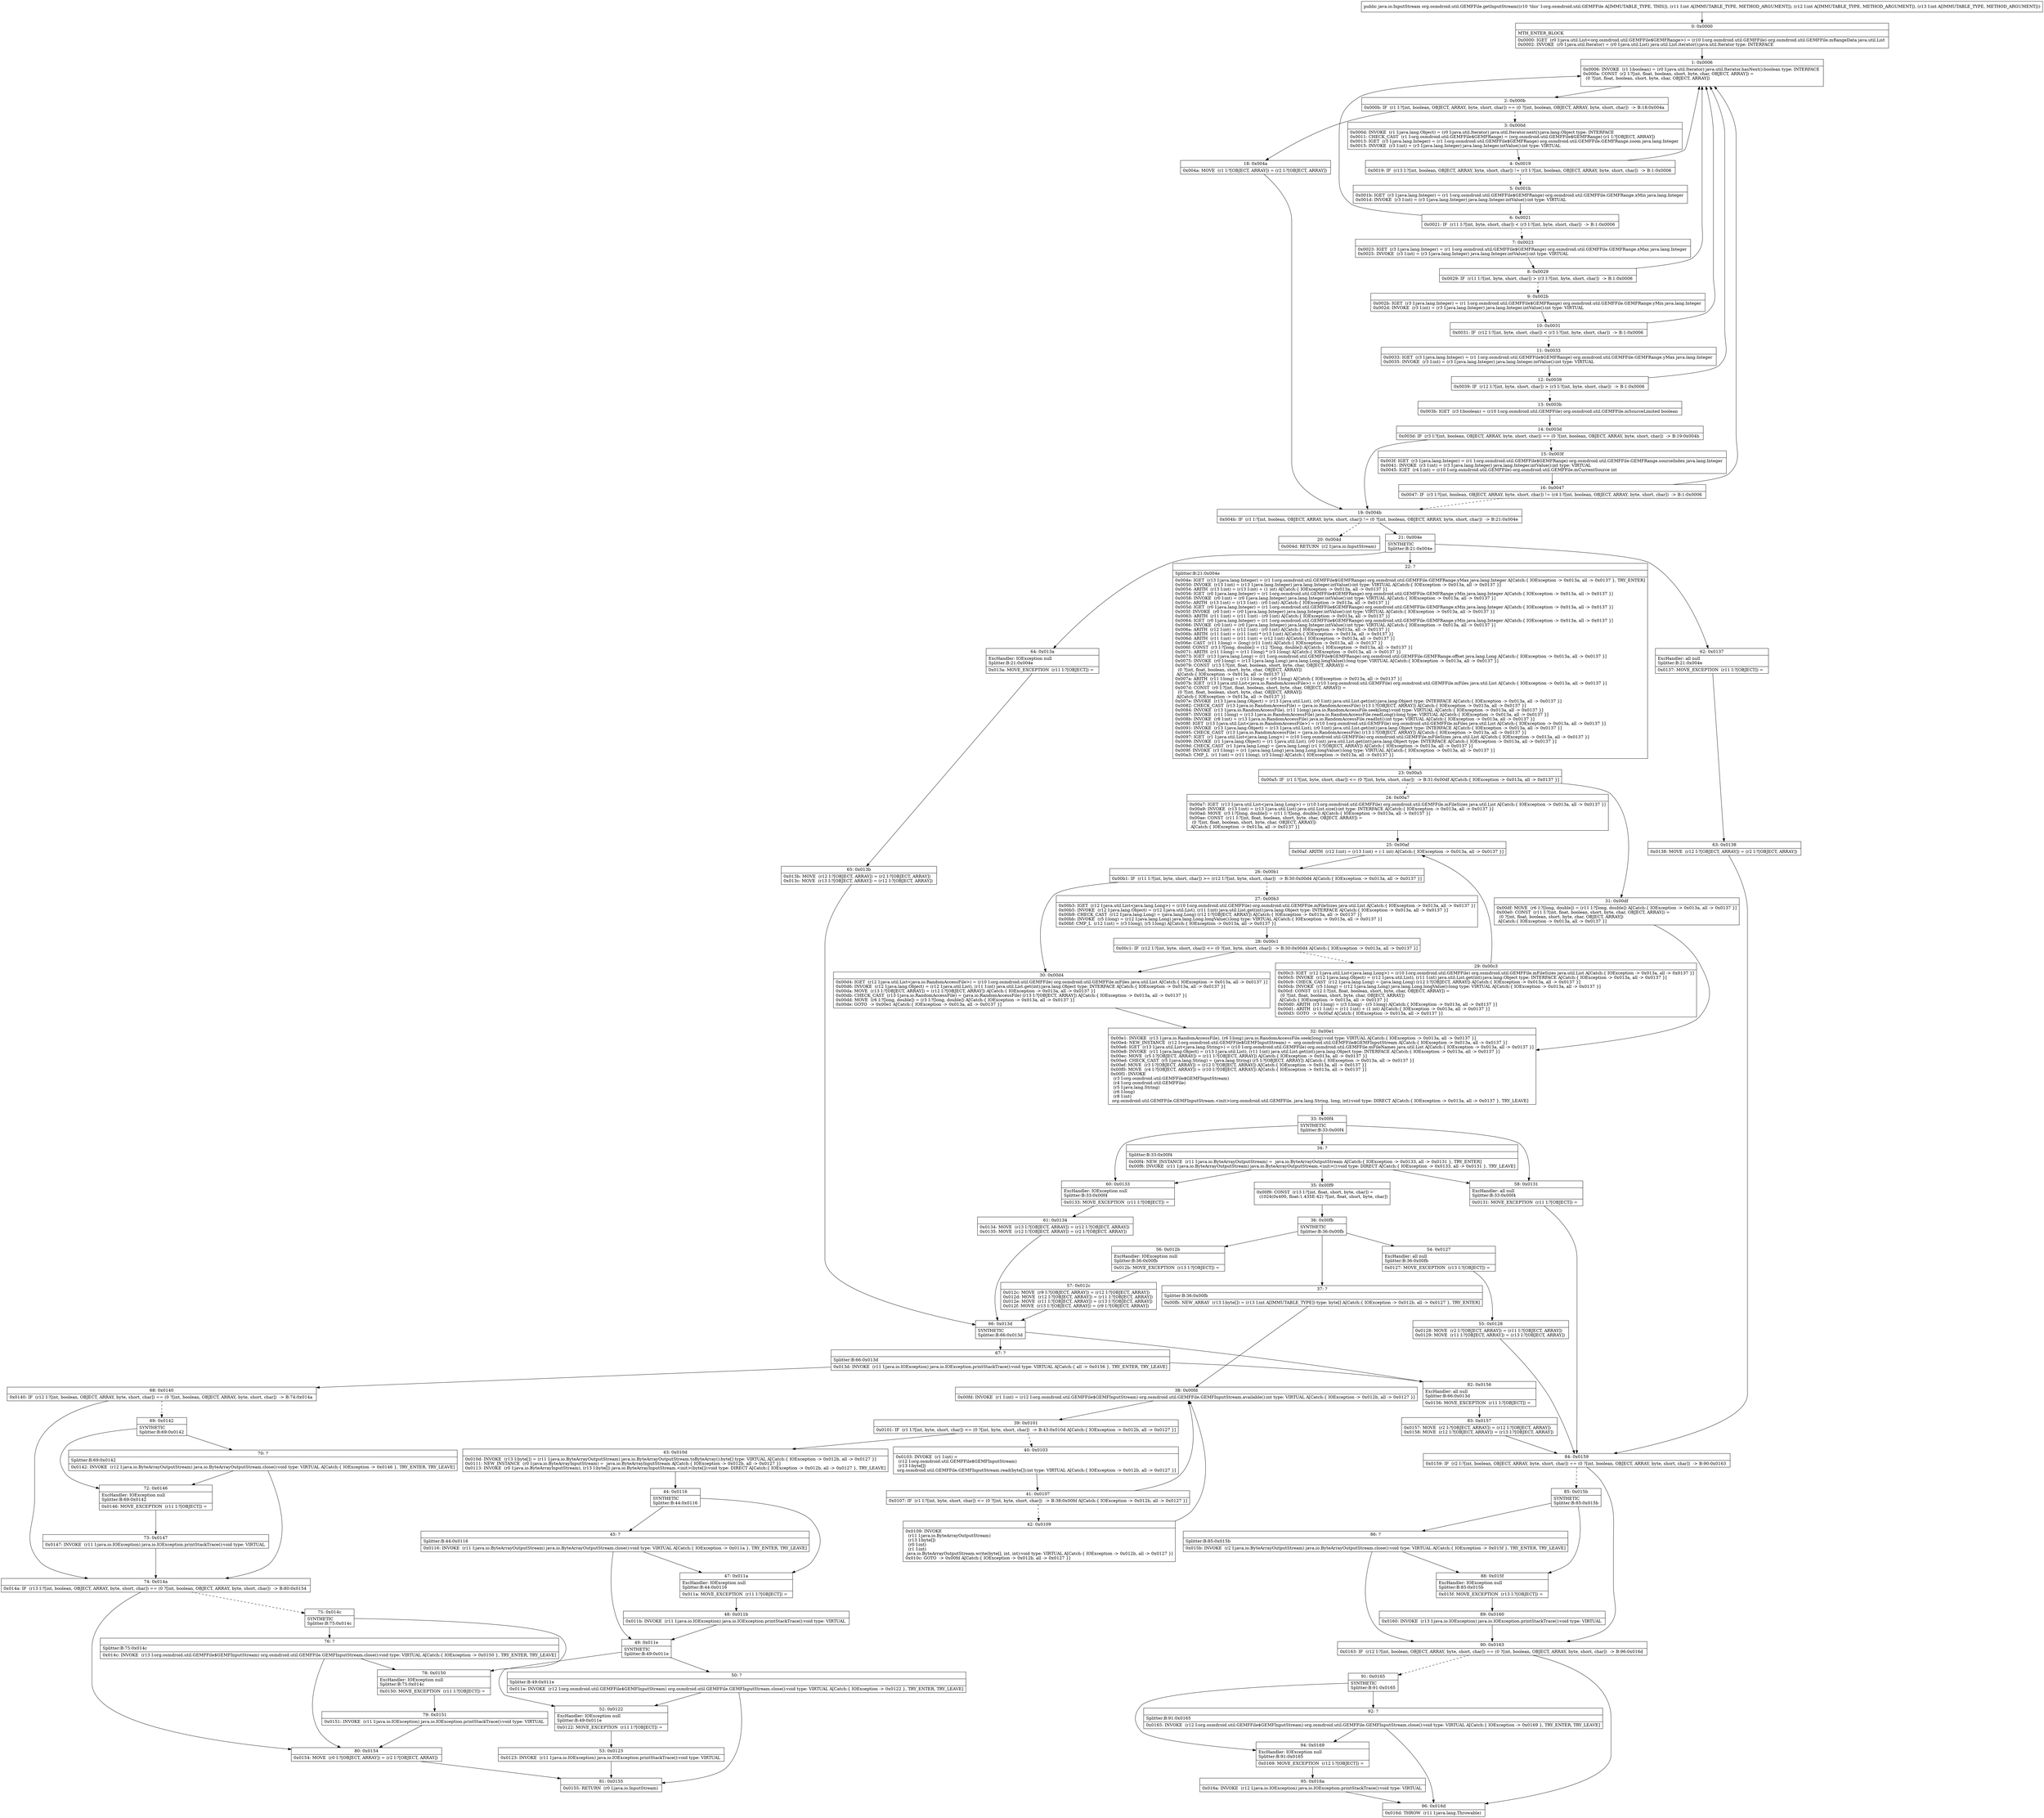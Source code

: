 digraph "CFG fororg.osmdroid.util.GEMFFile.getInputStream(III)Ljava\/io\/InputStream;" {
Node_0 [shape=record,label="{0\:\ 0x0000|MTH_ENTER_BLOCK\l|0x0000: IGET  (r0 I:java.util.List\<org.osmdroid.util.GEMFFile$GEMFRange\>) = (r10 I:org.osmdroid.util.GEMFFile) org.osmdroid.util.GEMFFile.mRangeData java.util.List \l0x0002: INVOKE  (r0 I:java.util.Iterator) = (r0 I:java.util.List) java.util.List.iterator():java.util.Iterator type: INTERFACE \l}"];
Node_1 [shape=record,label="{1\:\ 0x0006|0x0006: INVOKE  (r1 I:boolean) = (r0 I:java.util.Iterator) java.util.Iterator.hasNext():boolean type: INTERFACE \l0x000a: CONST  (r2 I:?[int, float, boolean, short, byte, char, OBJECT, ARRAY]) = \l  (0 ?[int, float, boolean, short, byte, char, OBJECT, ARRAY])\l \l}"];
Node_2 [shape=record,label="{2\:\ 0x000b|0x000b: IF  (r1 I:?[int, boolean, OBJECT, ARRAY, byte, short, char]) == (0 ?[int, boolean, OBJECT, ARRAY, byte, short, char])  \-\> B:18:0x004a \l}"];
Node_3 [shape=record,label="{3\:\ 0x000d|0x000d: INVOKE  (r1 I:java.lang.Object) = (r0 I:java.util.Iterator) java.util.Iterator.next():java.lang.Object type: INTERFACE \l0x0011: CHECK_CAST  (r1 I:org.osmdroid.util.GEMFFile$GEMFRange) = (org.osmdroid.util.GEMFFile$GEMFRange) (r1 I:?[OBJECT, ARRAY]) \l0x0013: IGET  (r3 I:java.lang.Integer) = (r1 I:org.osmdroid.util.GEMFFile$GEMFRange) org.osmdroid.util.GEMFFile.GEMFRange.zoom java.lang.Integer \l0x0015: INVOKE  (r3 I:int) = (r3 I:java.lang.Integer) java.lang.Integer.intValue():int type: VIRTUAL \l}"];
Node_4 [shape=record,label="{4\:\ 0x0019|0x0019: IF  (r13 I:?[int, boolean, OBJECT, ARRAY, byte, short, char]) != (r3 I:?[int, boolean, OBJECT, ARRAY, byte, short, char])  \-\> B:1:0x0006 \l}"];
Node_5 [shape=record,label="{5\:\ 0x001b|0x001b: IGET  (r3 I:java.lang.Integer) = (r1 I:org.osmdroid.util.GEMFFile$GEMFRange) org.osmdroid.util.GEMFFile.GEMFRange.xMin java.lang.Integer \l0x001d: INVOKE  (r3 I:int) = (r3 I:java.lang.Integer) java.lang.Integer.intValue():int type: VIRTUAL \l}"];
Node_6 [shape=record,label="{6\:\ 0x0021|0x0021: IF  (r11 I:?[int, byte, short, char]) \< (r3 I:?[int, byte, short, char])  \-\> B:1:0x0006 \l}"];
Node_7 [shape=record,label="{7\:\ 0x0023|0x0023: IGET  (r3 I:java.lang.Integer) = (r1 I:org.osmdroid.util.GEMFFile$GEMFRange) org.osmdroid.util.GEMFFile.GEMFRange.xMax java.lang.Integer \l0x0025: INVOKE  (r3 I:int) = (r3 I:java.lang.Integer) java.lang.Integer.intValue():int type: VIRTUAL \l}"];
Node_8 [shape=record,label="{8\:\ 0x0029|0x0029: IF  (r11 I:?[int, byte, short, char]) \> (r3 I:?[int, byte, short, char])  \-\> B:1:0x0006 \l}"];
Node_9 [shape=record,label="{9\:\ 0x002b|0x002b: IGET  (r3 I:java.lang.Integer) = (r1 I:org.osmdroid.util.GEMFFile$GEMFRange) org.osmdroid.util.GEMFFile.GEMFRange.yMin java.lang.Integer \l0x002d: INVOKE  (r3 I:int) = (r3 I:java.lang.Integer) java.lang.Integer.intValue():int type: VIRTUAL \l}"];
Node_10 [shape=record,label="{10\:\ 0x0031|0x0031: IF  (r12 I:?[int, byte, short, char]) \< (r3 I:?[int, byte, short, char])  \-\> B:1:0x0006 \l}"];
Node_11 [shape=record,label="{11\:\ 0x0033|0x0033: IGET  (r3 I:java.lang.Integer) = (r1 I:org.osmdroid.util.GEMFFile$GEMFRange) org.osmdroid.util.GEMFFile.GEMFRange.yMax java.lang.Integer \l0x0035: INVOKE  (r3 I:int) = (r3 I:java.lang.Integer) java.lang.Integer.intValue():int type: VIRTUAL \l}"];
Node_12 [shape=record,label="{12\:\ 0x0039|0x0039: IF  (r12 I:?[int, byte, short, char]) \> (r3 I:?[int, byte, short, char])  \-\> B:1:0x0006 \l}"];
Node_13 [shape=record,label="{13\:\ 0x003b|0x003b: IGET  (r3 I:boolean) = (r10 I:org.osmdroid.util.GEMFFile) org.osmdroid.util.GEMFFile.mSourceLimited boolean \l}"];
Node_14 [shape=record,label="{14\:\ 0x003d|0x003d: IF  (r3 I:?[int, boolean, OBJECT, ARRAY, byte, short, char]) == (0 ?[int, boolean, OBJECT, ARRAY, byte, short, char])  \-\> B:19:0x004b \l}"];
Node_15 [shape=record,label="{15\:\ 0x003f|0x003f: IGET  (r3 I:java.lang.Integer) = (r1 I:org.osmdroid.util.GEMFFile$GEMFRange) org.osmdroid.util.GEMFFile.GEMFRange.sourceIndex java.lang.Integer \l0x0041: INVOKE  (r3 I:int) = (r3 I:java.lang.Integer) java.lang.Integer.intValue():int type: VIRTUAL \l0x0045: IGET  (r4 I:int) = (r10 I:org.osmdroid.util.GEMFFile) org.osmdroid.util.GEMFFile.mCurrentSource int \l}"];
Node_16 [shape=record,label="{16\:\ 0x0047|0x0047: IF  (r3 I:?[int, boolean, OBJECT, ARRAY, byte, short, char]) != (r4 I:?[int, boolean, OBJECT, ARRAY, byte, short, char])  \-\> B:1:0x0006 \l}"];
Node_18 [shape=record,label="{18\:\ 0x004a|0x004a: MOVE  (r1 I:?[OBJECT, ARRAY]) = (r2 I:?[OBJECT, ARRAY]) \l}"];
Node_19 [shape=record,label="{19\:\ 0x004b|0x004b: IF  (r1 I:?[int, boolean, OBJECT, ARRAY, byte, short, char]) != (0 ?[int, boolean, OBJECT, ARRAY, byte, short, char])  \-\> B:21:0x004e \l}"];
Node_20 [shape=record,label="{20\:\ 0x004d|0x004d: RETURN  (r2 I:java.io.InputStream) \l}"];
Node_21 [shape=record,label="{21\:\ 0x004e|SYNTHETIC\lSplitter:B:21:0x004e\l}"];
Node_22 [shape=record,label="{22\:\ ?|Splitter:B:21:0x004e\l|0x004e: IGET  (r13 I:java.lang.Integer) = (r1 I:org.osmdroid.util.GEMFFile$GEMFRange) org.osmdroid.util.GEMFFile.GEMFRange.yMax java.lang.Integer A[Catch:\{ IOException \-\> 0x013a, all \-\> 0x0137 \}, TRY_ENTER]\l0x0050: INVOKE  (r13 I:int) = (r13 I:java.lang.Integer) java.lang.Integer.intValue():int type: VIRTUAL A[Catch:\{ IOException \-\> 0x013a, all \-\> 0x0137 \}]\l0x0054: ARITH  (r13 I:int) = (r13 I:int) + (1 int) A[Catch:\{ IOException \-\> 0x013a, all \-\> 0x0137 \}]\l0x0056: IGET  (r0 I:java.lang.Integer) = (r1 I:org.osmdroid.util.GEMFFile$GEMFRange) org.osmdroid.util.GEMFFile.GEMFRange.yMin java.lang.Integer A[Catch:\{ IOException \-\> 0x013a, all \-\> 0x0137 \}]\l0x0058: INVOKE  (r0 I:int) = (r0 I:java.lang.Integer) java.lang.Integer.intValue():int type: VIRTUAL A[Catch:\{ IOException \-\> 0x013a, all \-\> 0x0137 \}]\l0x005c: ARITH  (r13 I:int) = (r13 I:int) \- (r0 I:int) A[Catch:\{ IOException \-\> 0x013a, all \-\> 0x0137 \}]\l0x005d: IGET  (r0 I:java.lang.Integer) = (r1 I:org.osmdroid.util.GEMFFile$GEMFRange) org.osmdroid.util.GEMFFile.GEMFRange.xMin java.lang.Integer A[Catch:\{ IOException \-\> 0x013a, all \-\> 0x0137 \}]\l0x005f: INVOKE  (r0 I:int) = (r0 I:java.lang.Integer) java.lang.Integer.intValue():int type: VIRTUAL A[Catch:\{ IOException \-\> 0x013a, all \-\> 0x0137 \}]\l0x0063: ARITH  (r11 I:int) = (r11 I:int) \- (r0 I:int) A[Catch:\{ IOException \-\> 0x013a, all \-\> 0x0137 \}]\l0x0064: IGET  (r0 I:java.lang.Integer) = (r1 I:org.osmdroid.util.GEMFFile$GEMFRange) org.osmdroid.util.GEMFFile.GEMFRange.yMin java.lang.Integer A[Catch:\{ IOException \-\> 0x013a, all \-\> 0x0137 \}]\l0x0066: INVOKE  (r0 I:int) = (r0 I:java.lang.Integer) java.lang.Integer.intValue():int type: VIRTUAL A[Catch:\{ IOException \-\> 0x013a, all \-\> 0x0137 \}]\l0x006a: ARITH  (r12 I:int) = (r12 I:int) \- (r0 I:int) A[Catch:\{ IOException \-\> 0x013a, all \-\> 0x0137 \}]\l0x006b: ARITH  (r11 I:int) = (r11 I:int) * (r13 I:int) A[Catch:\{ IOException \-\> 0x013a, all \-\> 0x0137 \}]\l0x006d: ARITH  (r11 I:int) = (r11 I:int) + (r12 I:int) A[Catch:\{ IOException \-\> 0x013a, all \-\> 0x0137 \}]\l0x006e: CAST  (r11 I:long) = (long) (r11 I:int) A[Catch:\{ IOException \-\> 0x013a, all \-\> 0x0137 \}]\l0x006f: CONST  (r3 I:?[long, double]) = (12 ?[long, double]) A[Catch:\{ IOException \-\> 0x013a, all \-\> 0x0137 \}]\l0x0071: ARITH  (r11 I:long) = (r11 I:long) * (r3 I:long) A[Catch:\{ IOException \-\> 0x013a, all \-\> 0x0137 \}]\l0x0073: IGET  (r13 I:java.lang.Long) = (r1 I:org.osmdroid.util.GEMFFile$GEMFRange) org.osmdroid.util.GEMFFile.GEMFRange.offset java.lang.Long A[Catch:\{ IOException \-\> 0x013a, all \-\> 0x0137 \}]\l0x0075: INVOKE  (r0 I:long) = (r13 I:java.lang.Long) java.lang.Long.longValue():long type: VIRTUAL A[Catch:\{ IOException \-\> 0x013a, all \-\> 0x0137 \}]\l0x0079: CONST  (r13 I:?[int, float, boolean, short, byte, char, OBJECT, ARRAY]) = \l  (0 ?[int, float, boolean, short, byte, char, OBJECT, ARRAY])\l A[Catch:\{ IOException \-\> 0x013a, all \-\> 0x0137 \}]\l0x007a: ARITH  (r11 I:long) = (r11 I:long) + (r0 I:long) A[Catch:\{ IOException \-\> 0x013a, all \-\> 0x0137 \}]\l0x007b: IGET  (r13 I:java.util.List\<java.io.RandomAccessFile\>) = (r10 I:org.osmdroid.util.GEMFFile) org.osmdroid.util.GEMFFile.mFiles java.util.List A[Catch:\{ IOException \-\> 0x013a, all \-\> 0x0137 \}]\l0x007d: CONST  (r0 I:?[int, float, boolean, short, byte, char, OBJECT, ARRAY]) = \l  (0 ?[int, float, boolean, short, byte, char, OBJECT, ARRAY])\l A[Catch:\{ IOException \-\> 0x013a, all \-\> 0x0137 \}]\l0x007e: INVOKE  (r13 I:java.lang.Object) = (r13 I:java.util.List), (r0 I:int) java.util.List.get(int):java.lang.Object type: INTERFACE A[Catch:\{ IOException \-\> 0x013a, all \-\> 0x0137 \}]\l0x0082: CHECK_CAST  (r13 I:java.io.RandomAccessFile) = (java.io.RandomAccessFile) (r13 I:?[OBJECT, ARRAY]) A[Catch:\{ IOException \-\> 0x013a, all \-\> 0x0137 \}]\l0x0084: INVOKE  (r13 I:java.io.RandomAccessFile), (r11 I:long) java.io.RandomAccessFile.seek(long):void type: VIRTUAL A[Catch:\{ IOException \-\> 0x013a, all \-\> 0x0137 \}]\l0x0087: INVOKE  (r11 I:long) = (r13 I:java.io.RandomAccessFile) java.io.RandomAccessFile.readLong():long type: VIRTUAL A[Catch:\{ IOException \-\> 0x013a, all \-\> 0x0137 \}]\l0x008b: INVOKE  (r8 I:int) = (r13 I:java.io.RandomAccessFile) java.io.RandomAccessFile.readInt():int type: VIRTUAL A[Catch:\{ IOException \-\> 0x013a, all \-\> 0x0137 \}]\l0x008f: IGET  (r13 I:java.util.List\<java.io.RandomAccessFile\>) = (r10 I:org.osmdroid.util.GEMFFile) org.osmdroid.util.GEMFFile.mFiles java.util.List A[Catch:\{ IOException \-\> 0x013a, all \-\> 0x0137 \}]\l0x0091: INVOKE  (r13 I:java.lang.Object) = (r13 I:java.util.List), (r0 I:int) java.util.List.get(int):java.lang.Object type: INTERFACE A[Catch:\{ IOException \-\> 0x013a, all \-\> 0x0137 \}]\l0x0095: CHECK_CAST  (r13 I:java.io.RandomAccessFile) = (java.io.RandomAccessFile) (r13 I:?[OBJECT, ARRAY]) A[Catch:\{ IOException \-\> 0x013a, all \-\> 0x0137 \}]\l0x0097: IGET  (r1 I:java.util.List\<java.lang.Long\>) = (r10 I:org.osmdroid.util.GEMFFile) org.osmdroid.util.GEMFFile.mFileSizes java.util.List A[Catch:\{ IOException \-\> 0x013a, all \-\> 0x0137 \}]\l0x0099: INVOKE  (r1 I:java.lang.Object) = (r1 I:java.util.List), (r0 I:int) java.util.List.get(int):java.lang.Object type: INTERFACE A[Catch:\{ IOException \-\> 0x013a, all \-\> 0x0137 \}]\l0x009d: CHECK_CAST  (r1 I:java.lang.Long) = (java.lang.Long) (r1 I:?[OBJECT, ARRAY]) A[Catch:\{ IOException \-\> 0x013a, all \-\> 0x0137 \}]\l0x009f: INVOKE  (r3 I:long) = (r1 I:java.lang.Long) java.lang.Long.longValue():long type: VIRTUAL A[Catch:\{ IOException \-\> 0x013a, all \-\> 0x0137 \}]\l0x00a3: CMP_L  (r1 I:int) = (r11 I:long), (r3 I:long) A[Catch:\{ IOException \-\> 0x013a, all \-\> 0x0137 \}]\l}"];
Node_23 [shape=record,label="{23\:\ 0x00a5|0x00a5: IF  (r1 I:?[int, byte, short, char]) \<= (0 ?[int, byte, short, char])  \-\> B:31:0x00df A[Catch:\{ IOException \-\> 0x013a, all \-\> 0x0137 \}]\l}"];
Node_24 [shape=record,label="{24\:\ 0x00a7|0x00a7: IGET  (r13 I:java.util.List\<java.lang.Long\>) = (r10 I:org.osmdroid.util.GEMFFile) org.osmdroid.util.GEMFFile.mFileSizes java.util.List A[Catch:\{ IOException \-\> 0x013a, all \-\> 0x0137 \}]\l0x00a9: INVOKE  (r13 I:int) = (r13 I:java.util.List) java.util.List.size():int type: INTERFACE A[Catch:\{ IOException \-\> 0x013a, all \-\> 0x0137 \}]\l0x00ad: MOVE  (r3 I:?[long, double]) = (r11 I:?[long, double]) A[Catch:\{ IOException \-\> 0x013a, all \-\> 0x0137 \}]\l0x00ae: CONST  (r11 I:?[int, float, boolean, short, byte, char, OBJECT, ARRAY]) = \l  (0 ?[int, float, boolean, short, byte, char, OBJECT, ARRAY])\l A[Catch:\{ IOException \-\> 0x013a, all \-\> 0x0137 \}]\l}"];
Node_25 [shape=record,label="{25\:\ 0x00af|0x00af: ARITH  (r12 I:int) = (r13 I:int) + (\-1 int) A[Catch:\{ IOException \-\> 0x013a, all \-\> 0x0137 \}]\l}"];
Node_26 [shape=record,label="{26\:\ 0x00b1|0x00b1: IF  (r11 I:?[int, byte, short, char]) \>= (r12 I:?[int, byte, short, char])  \-\> B:30:0x00d4 A[Catch:\{ IOException \-\> 0x013a, all \-\> 0x0137 \}]\l}"];
Node_27 [shape=record,label="{27\:\ 0x00b3|0x00b3: IGET  (r12 I:java.util.List\<java.lang.Long\>) = (r10 I:org.osmdroid.util.GEMFFile) org.osmdroid.util.GEMFFile.mFileSizes java.util.List A[Catch:\{ IOException \-\> 0x013a, all \-\> 0x0137 \}]\l0x00b5: INVOKE  (r12 I:java.lang.Object) = (r12 I:java.util.List), (r11 I:int) java.util.List.get(int):java.lang.Object type: INTERFACE A[Catch:\{ IOException \-\> 0x013a, all \-\> 0x0137 \}]\l0x00b9: CHECK_CAST  (r12 I:java.lang.Long) = (java.lang.Long) (r12 I:?[OBJECT, ARRAY]) A[Catch:\{ IOException \-\> 0x013a, all \-\> 0x0137 \}]\l0x00bb: INVOKE  (r5 I:long) = (r12 I:java.lang.Long) java.lang.Long.longValue():long type: VIRTUAL A[Catch:\{ IOException \-\> 0x013a, all \-\> 0x0137 \}]\l0x00bf: CMP_L  (r12 I:int) = (r3 I:long), (r5 I:long) A[Catch:\{ IOException \-\> 0x013a, all \-\> 0x0137 \}]\l}"];
Node_28 [shape=record,label="{28\:\ 0x00c1|0x00c1: IF  (r12 I:?[int, byte, short, char]) \<= (0 ?[int, byte, short, char])  \-\> B:30:0x00d4 A[Catch:\{ IOException \-\> 0x013a, all \-\> 0x0137 \}]\l}"];
Node_29 [shape=record,label="{29\:\ 0x00c3|0x00c3: IGET  (r12 I:java.util.List\<java.lang.Long\>) = (r10 I:org.osmdroid.util.GEMFFile) org.osmdroid.util.GEMFFile.mFileSizes java.util.List A[Catch:\{ IOException \-\> 0x013a, all \-\> 0x0137 \}]\l0x00c5: INVOKE  (r12 I:java.lang.Object) = (r12 I:java.util.List), (r11 I:int) java.util.List.get(int):java.lang.Object type: INTERFACE A[Catch:\{ IOException \-\> 0x013a, all \-\> 0x0137 \}]\l0x00c9: CHECK_CAST  (r12 I:java.lang.Long) = (java.lang.Long) (r12 I:?[OBJECT, ARRAY]) A[Catch:\{ IOException \-\> 0x013a, all \-\> 0x0137 \}]\l0x00cb: INVOKE  (r5 I:long) = (r12 I:java.lang.Long) java.lang.Long.longValue():long type: VIRTUAL A[Catch:\{ IOException \-\> 0x013a, all \-\> 0x0137 \}]\l0x00cf: CONST  (r12 I:?[int, float, boolean, short, byte, char, OBJECT, ARRAY]) = \l  (0 ?[int, float, boolean, short, byte, char, OBJECT, ARRAY])\l A[Catch:\{ IOException \-\> 0x013a, all \-\> 0x0137 \}]\l0x00d0: ARITH  (r3 I:long) = (r3 I:long) \- (r5 I:long) A[Catch:\{ IOException \-\> 0x013a, all \-\> 0x0137 \}]\l0x00d1: ARITH  (r11 I:int) = (r11 I:int) + (1 int) A[Catch:\{ IOException \-\> 0x013a, all \-\> 0x0137 \}]\l0x00d3: GOTO  \-\> 0x00af A[Catch:\{ IOException \-\> 0x013a, all \-\> 0x0137 \}]\l}"];
Node_30 [shape=record,label="{30\:\ 0x00d4|0x00d4: IGET  (r12 I:java.util.List\<java.io.RandomAccessFile\>) = (r10 I:org.osmdroid.util.GEMFFile) org.osmdroid.util.GEMFFile.mFiles java.util.List A[Catch:\{ IOException \-\> 0x013a, all \-\> 0x0137 \}]\l0x00d6: INVOKE  (r12 I:java.lang.Object) = (r12 I:java.util.List), (r11 I:int) java.util.List.get(int):java.lang.Object type: INTERFACE A[Catch:\{ IOException \-\> 0x013a, all \-\> 0x0137 \}]\l0x00da: MOVE  (r13 I:?[OBJECT, ARRAY]) = (r12 I:?[OBJECT, ARRAY]) A[Catch:\{ IOException \-\> 0x013a, all \-\> 0x0137 \}]\l0x00db: CHECK_CAST  (r13 I:java.io.RandomAccessFile) = (java.io.RandomAccessFile) (r13 I:?[OBJECT, ARRAY]) A[Catch:\{ IOException \-\> 0x013a, all \-\> 0x0137 \}]\l0x00dd: MOVE  (r6 I:?[long, double]) = (r3 I:?[long, double]) A[Catch:\{ IOException \-\> 0x013a, all \-\> 0x0137 \}]\l0x00de: GOTO  \-\> 0x00e1 A[Catch:\{ IOException \-\> 0x013a, all \-\> 0x0137 \}]\l}"];
Node_31 [shape=record,label="{31\:\ 0x00df|0x00df: MOVE  (r6 I:?[long, double]) = (r11 I:?[long, double]) A[Catch:\{ IOException \-\> 0x013a, all \-\> 0x0137 \}]\l0x00e0: CONST  (r11 I:?[int, float, boolean, short, byte, char, OBJECT, ARRAY]) = \l  (0 ?[int, float, boolean, short, byte, char, OBJECT, ARRAY])\l A[Catch:\{ IOException \-\> 0x013a, all \-\> 0x0137 \}]\l}"];
Node_32 [shape=record,label="{32\:\ 0x00e1|0x00e1: INVOKE  (r13 I:java.io.RandomAccessFile), (r6 I:long) java.io.RandomAccessFile.seek(long):void type: VIRTUAL A[Catch:\{ IOException \-\> 0x013a, all \-\> 0x0137 \}]\l0x00e4: NEW_INSTANCE  (r12 I:org.osmdroid.util.GEMFFile$GEMFInputStream) =  org.osmdroid.util.GEMFFile$GEMFInputStream A[Catch:\{ IOException \-\> 0x013a, all \-\> 0x0137 \}]\l0x00e6: IGET  (r13 I:java.util.List\<java.lang.String\>) = (r10 I:org.osmdroid.util.GEMFFile) org.osmdroid.util.GEMFFile.mFileNames java.util.List A[Catch:\{ IOException \-\> 0x013a, all \-\> 0x0137 \}]\l0x00e8: INVOKE  (r11 I:java.lang.Object) = (r13 I:java.util.List), (r11 I:int) java.util.List.get(int):java.lang.Object type: INTERFACE A[Catch:\{ IOException \-\> 0x013a, all \-\> 0x0137 \}]\l0x00ec: MOVE  (r5 I:?[OBJECT, ARRAY]) = (r11 I:?[OBJECT, ARRAY]) A[Catch:\{ IOException \-\> 0x013a, all \-\> 0x0137 \}]\l0x00ed: CHECK_CAST  (r5 I:java.lang.String) = (java.lang.String) (r5 I:?[OBJECT, ARRAY]) A[Catch:\{ IOException \-\> 0x013a, all \-\> 0x0137 \}]\l0x00ef: MOVE  (r3 I:?[OBJECT, ARRAY]) = (r12 I:?[OBJECT, ARRAY]) A[Catch:\{ IOException \-\> 0x013a, all \-\> 0x0137 \}]\l0x00f0: MOVE  (r4 I:?[OBJECT, ARRAY]) = (r10 I:?[OBJECT, ARRAY]) A[Catch:\{ IOException \-\> 0x013a, all \-\> 0x0137 \}]\l0x00f1: INVOKE  \l  (r3 I:org.osmdroid.util.GEMFFile$GEMFInputStream)\l  (r4 I:org.osmdroid.util.GEMFFile)\l  (r5 I:java.lang.String)\l  (r6 I:long)\l  (r8 I:int)\l org.osmdroid.util.GEMFFile.GEMFInputStream.\<init\>(org.osmdroid.util.GEMFFile, java.lang.String, long, int):void type: DIRECT A[Catch:\{ IOException \-\> 0x013a, all \-\> 0x0137 \}, TRY_LEAVE]\l}"];
Node_33 [shape=record,label="{33\:\ 0x00f4|SYNTHETIC\lSplitter:B:33:0x00f4\l}"];
Node_34 [shape=record,label="{34\:\ ?|Splitter:B:33:0x00f4\l|0x00f4: NEW_INSTANCE  (r11 I:java.io.ByteArrayOutputStream) =  java.io.ByteArrayOutputStream A[Catch:\{ IOException \-\> 0x0133, all \-\> 0x0131 \}, TRY_ENTER]\l0x00f6: INVOKE  (r11 I:java.io.ByteArrayOutputStream) java.io.ByteArrayOutputStream.\<init\>():void type: DIRECT A[Catch:\{ IOException \-\> 0x0133, all \-\> 0x0131 \}, TRY_LEAVE]\l}"];
Node_35 [shape=record,label="{35\:\ 0x00f9|0x00f9: CONST  (r13 I:?[int, float, short, byte, char]) = \l  (1024(0x400, float:1.435E\-42) ?[int, float, short, byte, char])\l \l}"];
Node_36 [shape=record,label="{36\:\ 0x00fb|SYNTHETIC\lSplitter:B:36:0x00fb\l}"];
Node_37 [shape=record,label="{37\:\ ?|Splitter:B:36:0x00fb\l|0x00fb: NEW_ARRAY  (r13 I:byte[]) = (r13 I:int A[IMMUTABLE_TYPE]) type: byte[] A[Catch:\{ IOException \-\> 0x012b, all \-\> 0x0127 \}, TRY_ENTER]\l}"];
Node_38 [shape=record,label="{38\:\ 0x00fd|0x00fd: INVOKE  (r1 I:int) = (r12 I:org.osmdroid.util.GEMFFile$GEMFInputStream) org.osmdroid.util.GEMFFile.GEMFInputStream.available():int type: VIRTUAL A[Catch:\{ IOException \-\> 0x012b, all \-\> 0x0127 \}]\l}"];
Node_39 [shape=record,label="{39\:\ 0x0101|0x0101: IF  (r1 I:?[int, byte, short, char]) \<= (0 ?[int, byte, short, char])  \-\> B:43:0x010d A[Catch:\{ IOException \-\> 0x012b, all \-\> 0x0127 \}]\l}"];
Node_40 [shape=record,label="{40\:\ 0x0103|0x0103: INVOKE  (r1 I:int) = \l  (r12 I:org.osmdroid.util.GEMFFile$GEMFInputStream)\l  (r13 I:byte[])\l org.osmdroid.util.GEMFFile.GEMFInputStream.read(byte[]):int type: VIRTUAL A[Catch:\{ IOException \-\> 0x012b, all \-\> 0x0127 \}]\l}"];
Node_41 [shape=record,label="{41\:\ 0x0107|0x0107: IF  (r1 I:?[int, byte, short, char]) \<= (0 ?[int, byte, short, char])  \-\> B:38:0x00fd A[Catch:\{ IOException \-\> 0x012b, all \-\> 0x0127 \}]\l}"];
Node_42 [shape=record,label="{42\:\ 0x0109|0x0109: INVOKE  \l  (r11 I:java.io.ByteArrayOutputStream)\l  (r13 I:byte[])\l  (r0 I:int)\l  (r1 I:int)\l java.io.ByteArrayOutputStream.write(byte[], int, int):void type: VIRTUAL A[Catch:\{ IOException \-\> 0x012b, all \-\> 0x0127 \}]\l0x010c: GOTO  \-\> 0x00fd A[Catch:\{ IOException \-\> 0x012b, all \-\> 0x0127 \}]\l}"];
Node_43 [shape=record,label="{43\:\ 0x010d|0x010d: INVOKE  (r13 I:byte[]) = (r11 I:java.io.ByteArrayOutputStream) java.io.ByteArrayOutputStream.toByteArray():byte[] type: VIRTUAL A[Catch:\{ IOException \-\> 0x012b, all \-\> 0x0127 \}]\l0x0111: NEW_INSTANCE  (r0 I:java.io.ByteArrayInputStream) =  java.io.ByteArrayInputStream A[Catch:\{ IOException \-\> 0x012b, all \-\> 0x0127 \}]\l0x0113: INVOKE  (r0 I:java.io.ByteArrayInputStream), (r13 I:byte[]) java.io.ByteArrayInputStream.\<init\>(byte[]):void type: DIRECT A[Catch:\{ IOException \-\> 0x012b, all \-\> 0x0127 \}, TRY_LEAVE]\l}"];
Node_44 [shape=record,label="{44\:\ 0x0116|SYNTHETIC\lSplitter:B:44:0x0116\l}"];
Node_45 [shape=record,label="{45\:\ ?|Splitter:B:44:0x0116\l|0x0116: INVOKE  (r11 I:java.io.ByteArrayOutputStream) java.io.ByteArrayOutputStream.close():void type: VIRTUAL A[Catch:\{ IOException \-\> 0x011a \}, TRY_ENTER, TRY_LEAVE]\l}"];
Node_47 [shape=record,label="{47\:\ 0x011a|ExcHandler: IOException null\lSplitter:B:44:0x0116\l|0x011a: MOVE_EXCEPTION  (r11 I:?[OBJECT]) =  \l}"];
Node_48 [shape=record,label="{48\:\ 0x011b|0x011b: INVOKE  (r11 I:java.io.IOException) java.io.IOException.printStackTrace():void type: VIRTUAL \l}"];
Node_49 [shape=record,label="{49\:\ 0x011e|SYNTHETIC\lSplitter:B:49:0x011e\l}"];
Node_50 [shape=record,label="{50\:\ ?|Splitter:B:49:0x011e\l|0x011e: INVOKE  (r12 I:org.osmdroid.util.GEMFFile$GEMFInputStream) org.osmdroid.util.GEMFFile.GEMFInputStream.close():void type: VIRTUAL A[Catch:\{ IOException \-\> 0x0122 \}, TRY_ENTER, TRY_LEAVE]\l}"];
Node_52 [shape=record,label="{52\:\ 0x0122|ExcHandler: IOException null\lSplitter:B:49:0x011e\l|0x0122: MOVE_EXCEPTION  (r11 I:?[OBJECT]) =  \l}"];
Node_53 [shape=record,label="{53\:\ 0x0123|0x0123: INVOKE  (r11 I:java.io.IOException) java.io.IOException.printStackTrace():void type: VIRTUAL \l}"];
Node_54 [shape=record,label="{54\:\ 0x0127|ExcHandler: all null\lSplitter:B:36:0x00fb\l|0x0127: MOVE_EXCEPTION  (r13 I:?[OBJECT]) =  \l}"];
Node_55 [shape=record,label="{55\:\ 0x0128|0x0128: MOVE  (r2 I:?[OBJECT, ARRAY]) = (r11 I:?[OBJECT, ARRAY]) \l0x0129: MOVE  (r11 I:?[OBJECT, ARRAY]) = (r13 I:?[OBJECT, ARRAY]) \l}"];
Node_56 [shape=record,label="{56\:\ 0x012b|ExcHandler: IOException null\lSplitter:B:36:0x00fb\l|0x012b: MOVE_EXCEPTION  (r13 I:?[OBJECT]) =  \l}"];
Node_57 [shape=record,label="{57\:\ 0x012c|0x012c: MOVE  (r9 I:?[OBJECT, ARRAY]) = (r12 I:?[OBJECT, ARRAY]) \l0x012d: MOVE  (r12 I:?[OBJECT, ARRAY]) = (r11 I:?[OBJECT, ARRAY]) \l0x012e: MOVE  (r11 I:?[OBJECT, ARRAY]) = (r13 I:?[OBJECT, ARRAY]) \l0x012f: MOVE  (r13 I:?[OBJECT, ARRAY]) = (r9 I:?[OBJECT, ARRAY]) \l}"];
Node_58 [shape=record,label="{58\:\ 0x0131|ExcHandler: all null\lSplitter:B:33:0x00f4\l|0x0131: MOVE_EXCEPTION  (r11 I:?[OBJECT]) =  \l}"];
Node_60 [shape=record,label="{60\:\ 0x0133|ExcHandler: IOException null\lSplitter:B:33:0x00f4\l|0x0133: MOVE_EXCEPTION  (r11 I:?[OBJECT]) =  \l}"];
Node_61 [shape=record,label="{61\:\ 0x0134|0x0134: MOVE  (r13 I:?[OBJECT, ARRAY]) = (r12 I:?[OBJECT, ARRAY]) \l0x0135: MOVE  (r12 I:?[OBJECT, ARRAY]) = (r2 I:?[OBJECT, ARRAY]) \l}"];
Node_62 [shape=record,label="{62\:\ 0x0137|ExcHandler: all null\lSplitter:B:21:0x004e\l|0x0137: MOVE_EXCEPTION  (r11 I:?[OBJECT]) =  \l}"];
Node_63 [shape=record,label="{63\:\ 0x0138|0x0138: MOVE  (r12 I:?[OBJECT, ARRAY]) = (r2 I:?[OBJECT, ARRAY]) \l}"];
Node_64 [shape=record,label="{64\:\ 0x013a|ExcHandler: IOException null\lSplitter:B:21:0x004e\l|0x013a: MOVE_EXCEPTION  (r11 I:?[OBJECT]) =  \l}"];
Node_65 [shape=record,label="{65\:\ 0x013b|0x013b: MOVE  (r12 I:?[OBJECT, ARRAY]) = (r2 I:?[OBJECT, ARRAY]) \l0x013c: MOVE  (r13 I:?[OBJECT, ARRAY]) = (r12 I:?[OBJECT, ARRAY]) \l}"];
Node_66 [shape=record,label="{66\:\ 0x013d|SYNTHETIC\lSplitter:B:66:0x013d\l}"];
Node_67 [shape=record,label="{67\:\ ?|Splitter:B:66:0x013d\l|0x013d: INVOKE  (r11 I:java.io.IOException) java.io.IOException.printStackTrace():void type: VIRTUAL A[Catch:\{ all \-\> 0x0156 \}, TRY_ENTER, TRY_LEAVE]\l}"];
Node_68 [shape=record,label="{68\:\ 0x0140|0x0140: IF  (r12 I:?[int, boolean, OBJECT, ARRAY, byte, short, char]) == (0 ?[int, boolean, OBJECT, ARRAY, byte, short, char])  \-\> B:74:0x014a \l}"];
Node_69 [shape=record,label="{69\:\ 0x0142|SYNTHETIC\lSplitter:B:69:0x0142\l}"];
Node_70 [shape=record,label="{70\:\ ?|Splitter:B:69:0x0142\l|0x0142: INVOKE  (r12 I:java.io.ByteArrayOutputStream) java.io.ByteArrayOutputStream.close():void type: VIRTUAL A[Catch:\{ IOException \-\> 0x0146 \}, TRY_ENTER, TRY_LEAVE]\l}"];
Node_72 [shape=record,label="{72\:\ 0x0146|ExcHandler: IOException null\lSplitter:B:69:0x0142\l|0x0146: MOVE_EXCEPTION  (r11 I:?[OBJECT]) =  \l}"];
Node_73 [shape=record,label="{73\:\ 0x0147|0x0147: INVOKE  (r11 I:java.io.IOException) java.io.IOException.printStackTrace():void type: VIRTUAL \l}"];
Node_74 [shape=record,label="{74\:\ 0x014a|0x014a: IF  (r13 I:?[int, boolean, OBJECT, ARRAY, byte, short, char]) == (0 ?[int, boolean, OBJECT, ARRAY, byte, short, char])  \-\> B:80:0x0154 \l}"];
Node_75 [shape=record,label="{75\:\ 0x014c|SYNTHETIC\lSplitter:B:75:0x014c\l}"];
Node_76 [shape=record,label="{76\:\ ?|Splitter:B:75:0x014c\l|0x014c: INVOKE  (r13 I:org.osmdroid.util.GEMFFile$GEMFInputStream) org.osmdroid.util.GEMFFile.GEMFInputStream.close():void type: VIRTUAL A[Catch:\{ IOException \-\> 0x0150 \}, TRY_ENTER, TRY_LEAVE]\l}"];
Node_78 [shape=record,label="{78\:\ 0x0150|ExcHandler: IOException null\lSplitter:B:75:0x014c\l|0x0150: MOVE_EXCEPTION  (r11 I:?[OBJECT]) =  \l}"];
Node_79 [shape=record,label="{79\:\ 0x0151|0x0151: INVOKE  (r11 I:java.io.IOException) java.io.IOException.printStackTrace():void type: VIRTUAL \l}"];
Node_80 [shape=record,label="{80\:\ 0x0154|0x0154: MOVE  (r0 I:?[OBJECT, ARRAY]) = (r2 I:?[OBJECT, ARRAY]) \l}"];
Node_81 [shape=record,label="{81\:\ 0x0155|0x0155: RETURN  (r0 I:java.io.InputStream) \l}"];
Node_82 [shape=record,label="{82\:\ 0x0156|ExcHandler: all null\lSplitter:B:66:0x013d\l|0x0156: MOVE_EXCEPTION  (r11 I:?[OBJECT]) =  \l}"];
Node_83 [shape=record,label="{83\:\ 0x0157|0x0157: MOVE  (r2 I:?[OBJECT, ARRAY]) = (r12 I:?[OBJECT, ARRAY]) \l0x0158: MOVE  (r12 I:?[OBJECT, ARRAY]) = (r13 I:?[OBJECT, ARRAY]) \l}"];
Node_84 [shape=record,label="{84\:\ 0x0159|0x0159: IF  (r2 I:?[int, boolean, OBJECT, ARRAY, byte, short, char]) == (0 ?[int, boolean, OBJECT, ARRAY, byte, short, char])  \-\> B:90:0x0163 \l}"];
Node_85 [shape=record,label="{85\:\ 0x015b|SYNTHETIC\lSplitter:B:85:0x015b\l}"];
Node_86 [shape=record,label="{86\:\ ?|Splitter:B:85:0x015b\l|0x015b: INVOKE  (r2 I:java.io.ByteArrayOutputStream) java.io.ByteArrayOutputStream.close():void type: VIRTUAL A[Catch:\{ IOException \-\> 0x015f \}, TRY_ENTER, TRY_LEAVE]\l}"];
Node_88 [shape=record,label="{88\:\ 0x015f|ExcHandler: IOException null\lSplitter:B:85:0x015b\l|0x015f: MOVE_EXCEPTION  (r13 I:?[OBJECT]) =  \l}"];
Node_89 [shape=record,label="{89\:\ 0x0160|0x0160: INVOKE  (r13 I:java.io.IOException) java.io.IOException.printStackTrace():void type: VIRTUAL \l}"];
Node_90 [shape=record,label="{90\:\ 0x0163|0x0163: IF  (r12 I:?[int, boolean, OBJECT, ARRAY, byte, short, char]) == (0 ?[int, boolean, OBJECT, ARRAY, byte, short, char])  \-\> B:96:0x016d \l}"];
Node_91 [shape=record,label="{91\:\ 0x0165|SYNTHETIC\lSplitter:B:91:0x0165\l}"];
Node_92 [shape=record,label="{92\:\ ?|Splitter:B:91:0x0165\l|0x0165: INVOKE  (r12 I:org.osmdroid.util.GEMFFile$GEMFInputStream) org.osmdroid.util.GEMFFile.GEMFInputStream.close():void type: VIRTUAL A[Catch:\{ IOException \-\> 0x0169 \}, TRY_ENTER, TRY_LEAVE]\l}"];
Node_94 [shape=record,label="{94\:\ 0x0169|ExcHandler: IOException null\lSplitter:B:91:0x0165\l|0x0169: MOVE_EXCEPTION  (r12 I:?[OBJECT]) =  \l}"];
Node_95 [shape=record,label="{95\:\ 0x016a|0x016a: INVOKE  (r12 I:java.io.IOException) java.io.IOException.printStackTrace():void type: VIRTUAL \l}"];
Node_96 [shape=record,label="{96\:\ 0x016d|0x016d: THROW  (r11 I:java.lang.Throwable) \l}"];
MethodNode[shape=record,label="{public java.io.InputStream org.osmdroid.util.GEMFFile.getInputStream((r10 'this' I:org.osmdroid.util.GEMFFile A[IMMUTABLE_TYPE, THIS]), (r11 I:int A[IMMUTABLE_TYPE, METHOD_ARGUMENT]), (r12 I:int A[IMMUTABLE_TYPE, METHOD_ARGUMENT]), (r13 I:int A[IMMUTABLE_TYPE, METHOD_ARGUMENT])) }"];
MethodNode -> Node_0;
Node_0 -> Node_1;
Node_1 -> Node_2;
Node_2 -> Node_3[style=dashed];
Node_2 -> Node_18;
Node_3 -> Node_4;
Node_4 -> Node_1;
Node_4 -> Node_5[style=dashed];
Node_5 -> Node_6;
Node_6 -> Node_1;
Node_6 -> Node_7[style=dashed];
Node_7 -> Node_8;
Node_8 -> Node_1;
Node_8 -> Node_9[style=dashed];
Node_9 -> Node_10;
Node_10 -> Node_1;
Node_10 -> Node_11[style=dashed];
Node_11 -> Node_12;
Node_12 -> Node_1;
Node_12 -> Node_13[style=dashed];
Node_13 -> Node_14;
Node_14 -> Node_15[style=dashed];
Node_14 -> Node_19;
Node_15 -> Node_16;
Node_16 -> Node_1;
Node_16 -> Node_19[style=dashed];
Node_18 -> Node_19;
Node_19 -> Node_20[style=dashed];
Node_19 -> Node_21;
Node_21 -> Node_22;
Node_21 -> Node_64;
Node_21 -> Node_62;
Node_22 -> Node_23;
Node_23 -> Node_24[style=dashed];
Node_23 -> Node_31;
Node_24 -> Node_25;
Node_25 -> Node_26;
Node_26 -> Node_27[style=dashed];
Node_26 -> Node_30;
Node_27 -> Node_28;
Node_28 -> Node_29[style=dashed];
Node_28 -> Node_30;
Node_29 -> Node_25;
Node_30 -> Node_32;
Node_31 -> Node_32;
Node_32 -> Node_33;
Node_33 -> Node_34;
Node_33 -> Node_60;
Node_33 -> Node_58;
Node_34 -> Node_35;
Node_34 -> Node_60;
Node_34 -> Node_58;
Node_35 -> Node_36;
Node_36 -> Node_37;
Node_36 -> Node_56;
Node_36 -> Node_54;
Node_37 -> Node_38;
Node_38 -> Node_39;
Node_39 -> Node_40[style=dashed];
Node_39 -> Node_43;
Node_40 -> Node_41;
Node_41 -> Node_38;
Node_41 -> Node_42[style=dashed];
Node_42 -> Node_38;
Node_43 -> Node_44;
Node_44 -> Node_45;
Node_44 -> Node_47;
Node_45 -> Node_47;
Node_45 -> Node_49;
Node_47 -> Node_48;
Node_48 -> Node_49;
Node_49 -> Node_50;
Node_49 -> Node_52;
Node_50 -> Node_52;
Node_50 -> Node_81;
Node_52 -> Node_53;
Node_53 -> Node_81;
Node_54 -> Node_55;
Node_55 -> Node_84;
Node_56 -> Node_57;
Node_57 -> Node_66;
Node_58 -> Node_84;
Node_60 -> Node_61;
Node_61 -> Node_66;
Node_62 -> Node_63;
Node_63 -> Node_84;
Node_64 -> Node_65;
Node_65 -> Node_66;
Node_66 -> Node_67;
Node_66 -> Node_82;
Node_67 -> Node_68;
Node_67 -> Node_82;
Node_68 -> Node_69[style=dashed];
Node_68 -> Node_74;
Node_69 -> Node_70;
Node_69 -> Node_72;
Node_70 -> Node_72;
Node_70 -> Node_74;
Node_72 -> Node_73;
Node_73 -> Node_74;
Node_74 -> Node_75[style=dashed];
Node_74 -> Node_80;
Node_75 -> Node_76;
Node_75 -> Node_78;
Node_76 -> Node_78;
Node_76 -> Node_80;
Node_78 -> Node_79;
Node_79 -> Node_80;
Node_80 -> Node_81;
Node_82 -> Node_83;
Node_83 -> Node_84;
Node_84 -> Node_85[style=dashed];
Node_84 -> Node_90;
Node_85 -> Node_86;
Node_85 -> Node_88;
Node_86 -> Node_88;
Node_86 -> Node_90;
Node_88 -> Node_89;
Node_89 -> Node_90;
Node_90 -> Node_91[style=dashed];
Node_90 -> Node_96;
Node_91 -> Node_92;
Node_91 -> Node_94;
Node_92 -> Node_94;
Node_92 -> Node_96;
Node_94 -> Node_95;
Node_95 -> Node_96;
}

